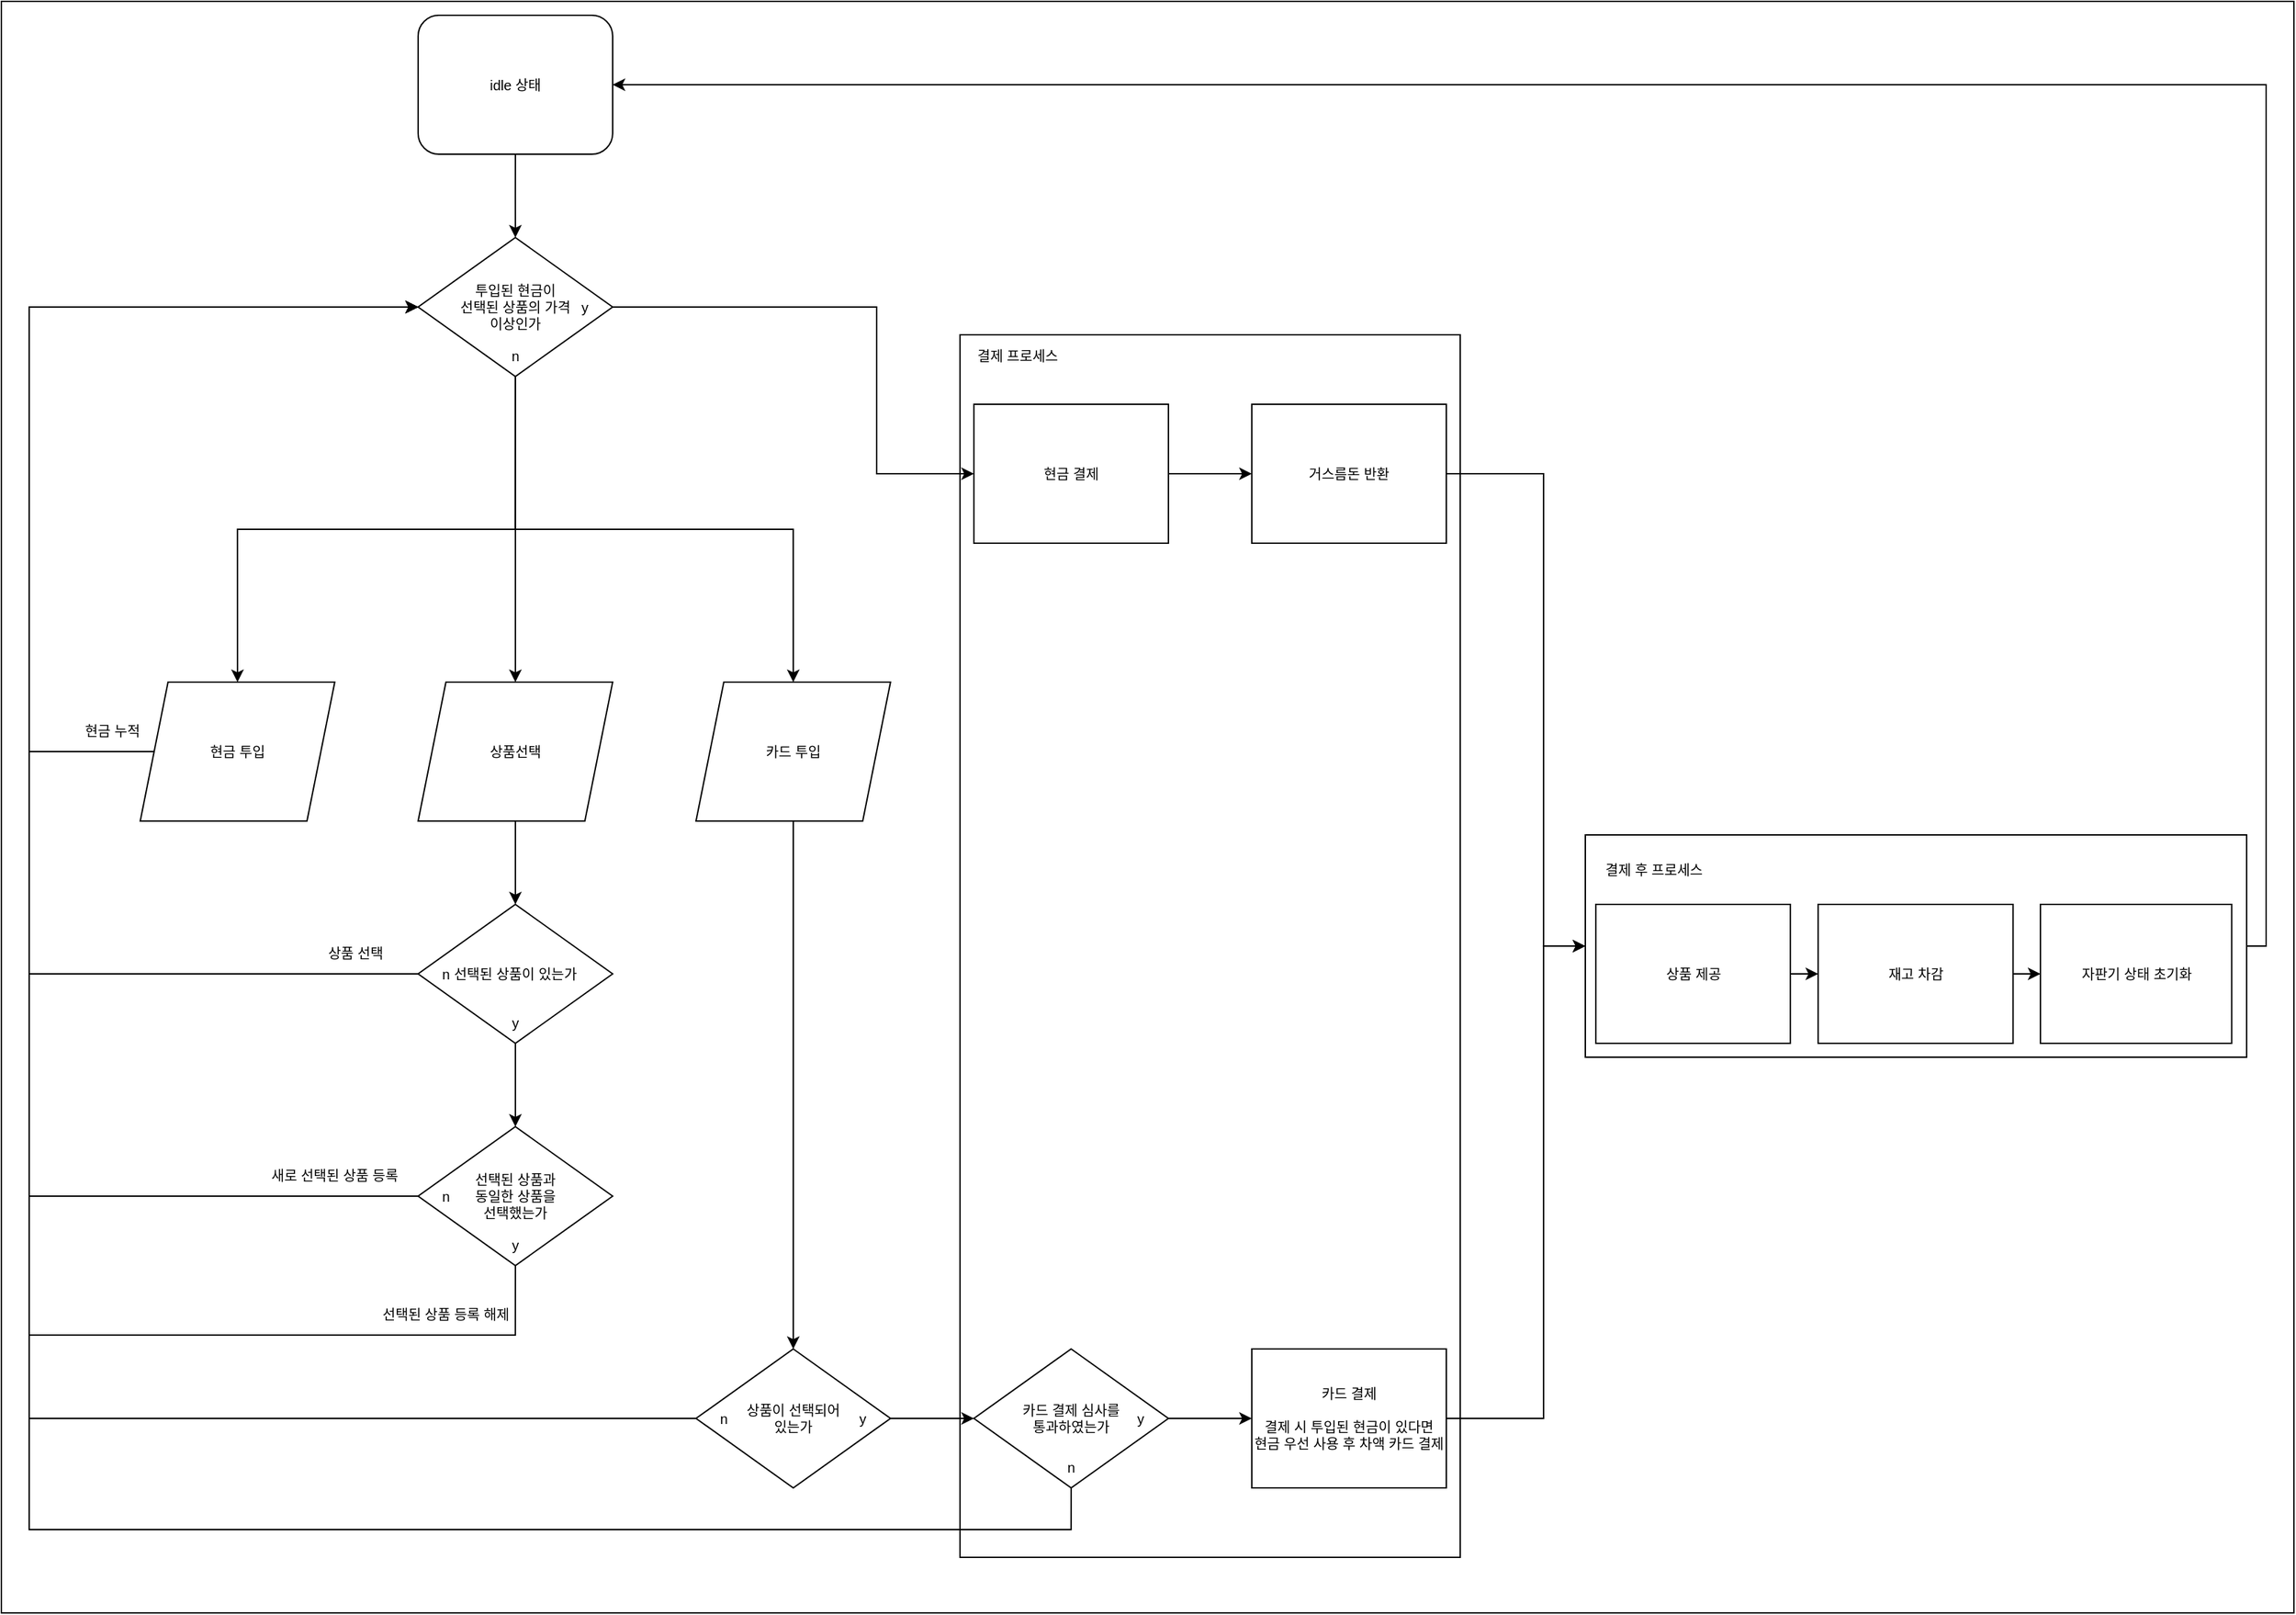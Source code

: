 <mxfile version="28.2.5" pages="2">
  <diagram name="페이지-1" id="Y1A4wENoPwbdT57zs1dV">
    <mxGraphModel dx="2583" dy="1379" grid="1" gridSize="10" guides="1" tooltips="1" connect="1" arrows="1" fold="1" page="1" pageScale="1" pageWidth="827" pageHeight="1169" math="0" shadow="0">
      <root>
        <mxCell id="0" />
        <mxCell id="1" parent="0" />
        <mxCell id="mSCQiHI60B4-agfhQRlm-86" value="" style="rounded=0;whiteSpace=wrap;html=1;" vertex="1" parent="1">
          <mxGeometry width="1650" height="1160" as="geometry" />
        </mxCell>
        <mxCell id="mSCQiHI60B4-agfhQRlm-80" value="" style="rounded=0;whiteSpace=wrap;html=1;" vertex="1" parent="1">
          <mxGeometry x="689.94" y="240" width="360" height="880" as="geometry" />
        </mxCell>
        <mxCell id="mSCQiHI60B4-agfhQRlm-38" style="edgeStyle=orthogonalEdgeStyle;rounded=0;orthogonalLoop=1;jettySize=auto;html=1;exitX=0;exitY=0.5;exitDx=0;exitDy=0;entryX=0;entryY=0.5;entryDx=0;entryDy=0;fontSize=10;" edge="1" parent="1" source="59hoK808-WDrLlqGe7Ve-2" target="mSCQiHI60B4-agfhQRlm-45">
          <mxGeometry relative="1" as="geometry">
            <mxPoint x="219.94" y="370" as="targetPoint" />
            <Array as="points">
              <mxPoint x="20" y="540" />
              <mxPoint x="20" y="220" />
            </Array>
          </mxGeometry>
        </mxCell>
        <mxCell id="59hoK808-WDrLlqGe7Ve-2" value="현금 투입" style="shape=parallelogram;perimeter=parallelogramPerimeter;whiteSpace=wrap;html=1;fixedSize=1;fontSize=10;" parent="1" vertex="1">
          <mxGeometry x="99.94" y="490" width="140" height="100" as="geometry" />
        </mxCell>
        <mxCell id="mSCQiHI60B4-agfhQRlm-19" style="edgeStyle=orthogonalEdgeStyle;rounded=0;orthogonalLoop=1;jettySize=auto;html=1;exitX=0.5;exitY=1;exitDx=0;exitDy=0;entryX=0.5;entryY=0;entryDx=0;entryDy=0;fontSize=10;" edge="1" parent="1" source="59hoK808-WDrLlqGe7Ve-3" target="mSCQiHI60B4-agfhQRlm-18">
          <mxGeometry relative="1" as="geometry" />
        </mxCell>
        <mxCell id="59hoK808-WDrLlqGe7Ve-3" value="상품선택" style="shape=parallelogram;perimeter=parallelogramPerimeter;whiteSpace=wrap;html=1;fixedSize=1;fontSize=10;" parent="1" vertex="1">
          <mxGeometry x="299.94" y="490" width="140" height="100" as="geometry" />
        </mxCell>
        <mxCell id="mSCQiHI60B4-agfhQRlm-39" style="edgeStyle=orthogonalEdgeStyle;rounded=0;orthogonalLoop=1;jettySize=auto;html=1;exitX=0.5;exitY=1;exitDx=0;exitDy=0;entryX=0.5;entryY=0;entryDx=0;entryDy=0;fontSize=10;" edge="1" parent="1" source="mSCQiHI60B4-agfhQRlm-1">
          <mxGeometry relative="1" as="geometry">
            <mxPoint x="369.94" y="170" as="targetPoint" />
          </mxGeometry>
        </mxCell>
        <mxCell id="mSCQiHI60B4-agfhQRlm-1" value="&lt;span&gt;idle 상태&lt;/span&gt;" style="rounded=1;whiteSpace=wrap;html=1;fontSize=10;" vertex="1" parent="1">
          <mxGeometry x="299.94" y="10" width="140" height="100" as="geometry" />
        </mxCell>
        <mxCell id="mSCQiHI60B4-agfhQRlm-10" style="edgeStyle=orthogonalEdgeStyle;rounded=0;orthogonalLoop=1;jettySize=auto;html=1;exitX=0.5;exitY=1;exitDx=0;exitDy=0;entryX=0.5;entryY=0;entryDx=0;entryDy=0;fontSize=10;" edge="1" parent="1" source="mSCQiHI60B4-agfhQRlm-2" target="mSCQiHI60B4-agfhQRlm-6">
          <mxGeometry relative="1" as="geometry" />
        </mxCell>
        <mxCell id="mSCQiHI60B4-agfhQRlm-2" value="카드 투입" style="shape=parallelogram;perimeter=parallelogramPerimeter;whiteSpace=wrap;html=1;fixedSize=1;fontSize=10;" vertex="1" parent="1">
          <mxGeometry x="499.94" y="490" width="140" height="100" as="geometry" />
        </mxCell>
        <mxCell id="mSCQiHI60B4-agfhQRlm-7" style="edgeStyle=orthogonalEdgeStyle;rounded=0;orthogonalLoop=1;jettySize=auto;html=1;exitX=0;exitY=0.5;exitDx=0;exitDy=0;fontSize=10;entryX=0;entryY=0.5;entryDx=0;entryDy=0;" edge="1" parent="1" source="mSCQiHI60B4-agfhQRlm-6" target="mSCQiHI60B4-agfhQRlm-45">
          <mxGeometry relative="1" as="geometry">
            <mxPoint x="279.94" y="340" as="targetPoint" />
            <Array as="points">
              <mxPoint x="20" y="1020" />
              <mxPoint x="20" y="220" />
            </Array>
          </mxGeometry>
        </mxCell>
        <mxCell id="mSCQiHI60B4-agfhQRlm-75" style="edgeStyle=orthogonalEdgeStyle;rounded=0;orthogonalLoop=1;jettySize=auto;html=1;exitX=1;exitY=0.5;exitDx=0;exitDy=0;entryX=0;entryY=0.5;entryDx=0;entryDy=0;fontSize=10;" edge="1" parent="1" source="mSCQiHI60B4-agfhQRlm-6" target="mSCQiHI60B4-agfhQRlm-73">
          <mxGeometry relative="1" as="geometry" />
        </mxCell>
        <mxCell id="mSCQiHI60B4-agfhQRlm-6" value="상품이 선택되어&lt;div&gt;있는가&lt;/div&gt;" style="rhombus;whiteSpace=wrap;html=1;fontSize=10;" vertex="1" parent="1">
          <mxGeometry x="499.94" y="970" width="140" height="100" as="geometry" />
        </mxCell>
        <mxCell id="mSCQiHI60B4-agfhQRlm-15" value="현금 누적" style="text;strokeColor=none;align=center;fillColor=none;html=1;verticalAlign=middle;whiteSpace=wrap;rounded=0;fontSize=10;" vertex="1" parent="1">
          <mxGeometry x="49.94" y="510" width="60" height="30" as="geometry" />
        </mxCell>
        <mxCell id="mSCQiHI60B4-agfhQRlm-27" style="edgeStyle=orthogonalEdgeStyle;rounded=0;orthogonalLoop=1;jettySize=auto;html=1;exitX=0.5;exitY=1;exitDx=0;exitDy=0;entryX=0.5;entryY=0;entryDx=0;entryDy=0;fontSize=10;" edge="1" parent="1" source="mSCQiHI60B4-agfhQRlm-18" target="mSCQiHI60B4-agfhQRlm-26">
          <mxGeometry relative="1" as="geometry" />
        </mxCell>
        <mxCell id="mSCQiHI60B4-agfhQRlm-49" style="edgeStyle=orthogonalEdgeStyle;rounded=0;orthogonalLoop=1;jettySize=auto;html=1;exitX=0;exitY=0.5;exitDx=0;exitDy=0;entryX=0;entryY=0.5;entryDx=0;entryDy=0;fontSize=10;" edge="1" parent="1" source="mSCQiHI60B4-agfhQRlm-18" target="mSCQiHI60B4-agfhQRlm-45">
          <mxGeometry relative="1" as="geometry">
            <Array as="points">
              <mxPoint x="20" y="700" />
              <mxPoint x="20" y="220" />
            </Array>
          </mxGeometry>
        </mxCell>
        <mxCell id="mSCQiHI60B4-agfhQRlm-18" value="선택된 상품이 있는가" style="rhombus;whiteSpace=wrap;html=1;fontSize=10;" vertex="1" parent="1">
          <mxGeometry x="299.94" y="650" width="140" height="100" as="geometry" />
        </mxCell>
        <mxCell id="mSCQiHI60B4-agfhQRlm-22" value="n" style="text;strokeColor=none;align=center;fillColor=none;html=1;verticalAlign=middle;whiteSpace=wrap;rounded=0;fontSize=10;" vertex="1" parent="1">
          <mxGeometry x="289.94" y="685" width="60" height="30" as="geometry" />
        </mxCell>
        <mxCell id="mSCQiHI60B4-agfhQRlm-24" value="상품 선택" style="text;strokeColor=none;align=center;fillColor=none;html=1;verticalAlign=middle;whiteSpace=wrap;rounded=0;fontSize=10;" vertex="1" parent="1">
          <mxGeometry x="219.94" y="670" width="70" height="30" as="geometry" />
        </mxCell>
        <mxCell id="mSCQiHI60B4-agfhQRlm-28" style="edgeStyle=orthogonalEdgeStyle;rounded=0;orthogonalLoop=1;jettySize=auto;html=1;exitX=0;exitY=0.5;exitDx=0;exitDy=0;fontSize=10;entryX=0;entryY=0.5;entryDx=0;entryDy=0;" edge="1" parent="1" source="mSCQiHI60B4-agfhQRlm-26" target="mSCQiHI60B4-agfhQRlm-45">
          <mxGeometry relative="1" as="geometry">
            <mxPoint x="239.94" y="310" as="targetPoint" />
            <Array as="points">
              <mxPoint x="20" y="860" />
              <mxPoint x="20" y="220" />
            </Array>
          </mxGeometry>
        </mxCell>
        <mxCell id="mSCQiHI60B4-agfhQRlm-29" style="edgeStyle=orthogonalEdgeStyle;rounded=0;orthogonalLoop=1;jettySize=auto;html=1;exitX=0.5;exitY=1;exitDx=0;exitDy=0;fontSize=10;entryX=0;entryY=0.5;entryDx=0;entryDy=0;" edge="1" parent="1" source="mSCQiHI60B4-agfhQRlm-26" target="mSCQiHI60B4-agfhQRlm-45">
          <mxGeometry relative="1" as="geometry">
            <mxPoint x="249.94" y="370" as="targetPoint" />
            <Array as="points">
              <mxPoint x="370" y="960" />
              <mxPoint x="20" y="960" />
              <mxPoint x="20" y="220" />
            </Array>
          </mxGeometry>
        </mxCell>
        <mxCell id="mSCQiHI60B4-agfhQRlm-26" value="선택된 상품과&lt;div&gt;동일한 상품을&lt;br&gt;선택했는가&lt;/div&gt;" style="rhombus;whiteSpace=wrap;html=1;fontSize=10;" vertex="1" parent="1">
          <mxGeometry x="299.94" y="810" width="140" height="100" as="geometry" />
        </mxCell>
        <mxCell id="mSCQiHI60B4-agfhQRlm-30" value="y" style="text;strokeColor=none;align=center;fillColor=none;html=1;verticalAlign=middle;whiteSpace=wrap;rounded=0;fontSize=10;" vertex="1" parent="1">
          <mxGeometry x="339.94" y="720" width="60" height="30" as="geometry" />
        </mxCell>
        <mxCell id="mSCQiHI60B4-agfhQRlm-34" value="n" style="text;strokeColor=none;align=center;fillColor=none;html=1;verticalAlign=middle;whiteSpace=wrap;rounded=0;fontSize=10;" vertex="1" parent="1">
          <mxGeometry x="289.94" y="845" width="60" height="30" as="geometry" />
        </mxCell>
        <mxCell id="mSCQiHI60B4-agfhQRlm-35" value="y" style="text;strokeColor=none;align=center;fillColor=none;html=1;verticalAlign=middle;whiteSpace=wrap;rounded=0;fontSize=10;" vertex="1" parent="1">
          <mxGeometry x="339.94" y="880" width="60" height="30" as="geometry" />
        </mxCell>
        <mxCell id="mSCQiHI60B4-agfhQRlm-36" value="새로 선택된 상품 등록" style="text;strokeColor=none;align=center;fillColor=none;html=1;verticalAlign=middle;whiteSpace=wrap;rounded=0;fontSize=10;" vertex="1" parent="1">
          <mxGeometry x="189.94" y="830" width="100" height="30" as="geometry" />
        </mxCell>
        <mxCell id="mSCQiHI60B4-agfhQRlm-37" value="선택된 상품 등록 해제" style="text;strokeColor=none;align=center;fillColor=none;html=1;verticalAlign=middle;whiteSpace=wrap;rounded=0;fontSize=10;" vertex="1" parent="1">
          <mxGeometry x="269.94" y="930" width="100" height="30" as="geometry" />
        </mxCell>
        <mxCell id="mSCQiHI60B4-agfhQRlm-41" style="edgeStyle=orthogonalEdgeStyle;rounded=0;orthogonalLoop=1;jettySize=auto;html=1;exitX=0.5;exitY=1;exitDx=0;exitDy=0;entryX=0.5;entryY=0;entryDx=0;entryDy=0;fontSize=10;" edge="1" parent="1" source="mSCQiHI60B4-agfhQRlm-45" target="59hoK808-WDrLlqGe7Ve-3">
          <mxGeometry relative="1" as="geometry">
            <mxPoint x="369.94" y="390" as="sourcePoint" />
          </mxGeometry>
        </mxCell>
        <mxCell id="mSCQiHI60B4-agfhQRlm-42" style="edgeStyle=orthogonalEdgeStyle;rounded=0;orthogonalLoop=1;jettySize=auto;html=1;exitX=0.5;exitY=1;exitDx=0;exitDy=0;entryX=0.5;entryY=0;entryDx=0;entryDy=0;fontSize=10;" edge="1" parent="1" source="mSCQiHI60B4-agfhQRlm-45" target="59hoK808-WDrLlqGe7Ve-2">
          <mxGeometry relative="1" as="geometry">
            <mxPoint x="369.94" y="390" as="sourcePoint" />
          </mxGeometry>
        </mxCell>
        <mxCell id="mSCQiHI60B4-agfhQRlm-43" style="edgeStyle=orthogonalEdgeStyle;rounded=0;orthogonalLoop=1;jettySize=auto;html=1;exitX=0.5;exitY=1;exitDx=0;exitDy=0;entryX=0.5;entryY=0;entryDx=0;entryDy=0;fontSize=10;" edge="1" parent="1" source="mSCQiHI60B4-agfhQRlm-45" target="mSCQiHI60B4-agfhQRlm-2">
          <mxGeometry relative="1" as="geometry">
            <mxPoint x="369.94" y="390" as="sourcePoint" />
          </mxGeometry>
        </mxCell>
        <mxCell id="mSCQiHI60B4-agfhQRlm-60" style="edgeStyle=orthogonalEdgeStyle;rounded=0;orthogonalLoop=1;jettySize=auto;html=1;exitX=1;exitY=0.5;exitDx=0;exitDy=0;entryX=0;entryY=0.5;entryDx=0;entryDy=0;fontSize=10;" edge="1" parent="1" source="mSCQiHI60B4-agfhQRlm-45" target="mSCQiHI60B4-agfhQRlm-59">
          <mxGeometry relative="1" as="geometry">
            <Array as="points">
              <mxPoint x="629.94" y="220" />
              <mxPoint x="629.94" y="340" />
            </Array>
          </mxGeometry>
        </mxCell>
        <mxCell id="mSCQiHI60B4-agfhQRlm-45" value="투입된 현금이&lt;div&gt;선택된 상품의 가격&lt;/div&gt;&lt;div&gt;이상인가&lt;/div&gt;" style="rhombus;whiteSpace=wrap;html=1;fontSize=10;" vertex="1" parent="1">
          <mxGeometry x="299.94" y="170" width="140" height="100" as="geometry" />
        </mxCell>
        <mxCell id="mSCQiHI60B4-agfhQRlm-47" value="n" style="text;strokeColor=none;align=center;fillColor=none;html=1;verticalAlign=middle;whiteSpace=wrap;rounded=0;fontSize=10;" vertex="1" parent="1">
          <mxGeometry x="339.94" y="240" width="60" height="30" as="geometry" />
        </mxCell>
        <mxCell id="mSCQiHI60B4-agfhQRlm-48" value="y" style="text;strokeColor=none;align=center;fillColor=none;html=1;verticalAlign=middle;whiteSpace=wrap;rounded=0;fontSize=10;" vertex="1" parent="1">
          <mxGeometry x="389.94" y="205" width="60" height="30" as="geometry" />
        </mxCell>
        <mxCell id="mSCQiHI60B4-agfhQRlm-50" value="n" style="text;strokeColor=none;align=center;fillColor=none;html=1;verticalAlign=middle;whiteSpace=wrap;rounded=0;fontSize=10;" vertex="1" parent="1">
          <mxGeometry x="489.94" y="1005" width="60" height="30" as="geometry" />
        </mxCell>
        <mxCell id="mSCQiHI60B4-agfhQRlm-51" value="y" style="text;strokeColor=none;align=center;fillColor=none;html=1;verticalAlign=middle;whiteSpace=wrap;rounded=0;fontSize=10;" vertex="1" parent="1">
          <mxGeometry x="589.94" y="1005" width="60" height="30" as="geometry" />
        </mxCell>
        <mxCell id="mSCQiHI60B4-agfhQRlm-70" style="edgeStyle=orthogonalEdgeStyle;rounded=0;orthogonalLoop=1;jettySize=auto;html=1;entryX=0;entryY=0.5;entryDx=0;entryDy=0;fontSize=10;" edge="1" parent="1" source="mSCQiHI60B4-agfhQRlm-59" target="mSCQiHI60B4-agfhQRlm-52">
          <mxGeometry relative="1" as="geometry" />
        </mxCell>
        <mxCell id="mSCQiHI60B4-agfhQRlm-59" value="현금 결제" style="rounded=0;whiteSpace=wrap;html=1;fontSize=10;" vertex="1" parent="1">
          <mxGeometry x="699.94" y="290" width="140" height="100" as="geometry" />
        </mxCell>
        <mxCell id="mSCQiHI60B4-agfhQRlm-76" style="edgeStyle=orthogonalEdgeStyle;rounded=0;orthogonalLoop=1;jettySize=auto;html=1;exitX=1;exitY=0.5;exitDx=0;exitDy=0;entryX=0;entryY=0.5;entryDx=0;entryDy=0;" edge="1" parent="1" source="mSCQiHI60B4-agfhQRlm-62" target="mSCQiHI60B4-agfhQRlm-56">
          <mxGeometry relative="1" as="geometry">
            <Array as="points">
              <mxPoint x="1109.94" y="1020" />
              <mxPoint x="1109.94" y="680" />
            </Array>
          </mxGeometry>
        </mxCell>
        <mxCell id="mSCQiHI60B4-agfhQRlm-62" value="카드 결제&lt;div&gt;&lt;br&gt;&lt;/div&gt;&lt;div&gt;결제 시 투입된 현금이 있다면&lt;/div&gt;&lt;div&gt;현금 우선 사용 후 차액 카드 결제&lt;/div&gt;" style="rounded=0;whiteSpace=wrap;html=1;fontSize=10;" vertex="1" parent="1">
          <mxGeometry x="899.94" y="970" width="140" height="100" as="geometry" />
        </mxCell>
        <mxCell id="mSCQiHI60B4-agfhQRlm-71" style="edgeStyle=orthogonalEdgeStyle;rounded=0;orthogonalLoop=1;jettySize=auto;html=1;exitX=1;exitY=0.5;exitDx=0;exitDy=0;entryX=0;entryY=0.5;entryDx=0;entryDy=0;fontSize=10;" edge="1" parent="1" source="mSCQiHI60B4-agfhQRlm-52" target="mSCQiHI60B4-agfhQRlm-56">
          <mxGeometry relative="1" as="geometry">
            <Array as="points">
              <mxPoint x="1109.94" y="340" />
              <mxPoint x="1109.94" y="680" />
            </Array>
          </mxGeometry>
        </mxCell>
        <mxCell id="mSCQiHI60B4-agfhQRlm-52" value="거스름돈 반환" style="rounded=0;whiteSpace=wrap;html=1;fontSize=10;" vertex="1" parent="1">
          <mxGeometry x="899.94" y="290" width="140" height="100" as="geometry" />
        </mxCell>
        <mxCell id="mSCQiHI60B4-agfhQRlm-74" style="edgeStyle=orthogonalEdgeStyle;rounded=0;orthogonalLoop=1;jettySize=auto;html=1;exitX=1;exitY=0.5;exitDx=0;exitDy=0;entryX=0;entryY=0.5;entryDx=0;entryDy=0;fontSize=10;" edge="1" parent="1" source="mSCQiHI60B4-agfhQRlm-73" target="mSCQiHI60B4-agfhQRlm-62">
          <mxGeometry relative="1" as="geometry" />
        </mxCell>
        <mxCell id="mSCQiHI60B4-agfhQRlm-73" value="카드 결제 심사를&lt;div&gt;통과하였는가&lt;/div&gt;" style="rhombus;whiteSpace=wrap;html=1;fontSize=10;" vertex="1" parent="1">
          <mxGeometry x="699.94" y="970" width="140" height="100" as="geometry" />
        </mxCell>
        <mxCell id="mSCQiHI60B4-agfhQRlm-77" value="y" style="text;strokeColor=none;align=center;fillColor=none;html=1;verticalAlign=middle;whiteSpace=wrap;rounded=0;fontSize=10;" vertex="1" parent="1">
          <mxGeometry x="789.94" y="1005" width="60" height="30" as="geometry" />
        </mxCell>
        <mxCell id="mSCQiHI60B4-agfhQRlm-79" style="edgeStyle=orthogonalEdgeStyle;rounded=0;orthogonalLoop=1;jettySize=auto;html=1;exitX=0.5;exitY=1;exitDx=0;exitDy=0;entryX=0;entryY=0.5;entryDx=0;entryDy=0;" edge="1" parent="1" source="mSCQiHI60B4-agfhQRlm-78" target="mSCQiHI60B4-agfhQRlm-45">
          <mxGeometry relative="1" as="geometry">
            <Array as="points">
              <mxPoint x="770" y="1100" />
              <mxPoint x="20" y="1100" />
              <mxPoint x="20" y="220" />
            </Array>
          </mxGeometry>
        </mxCell>
        <mxCell id="mSCQiHI60B4-agfhQRlm-78" value="n" style="text;strokeColor=none;align=center;fillColor=none;html=1;verticalAlign=middle;whiteSpace=wrap;rounded=0;fontSize=10;" vertex="1" parent="1">
          <mxGeometry x="739.94" y="1040" width="60" height="30" as="geometry" />
        </mxCell>
        <mxCell id="mSCQiHI60B4-agfhQRlm-81" value="결제 프로세스" style="text;strokeColor=none;align=center;fillColor=none;html=1;verticalAlign=middle;whiteSpace=wrap;rounded=0;fontSize=10;" vertex="1" parent="1">
          <mxGeometry x="689.94" y="240" width="83.387" height="30" as="geometry" />
        </mxCell>
        <mxCell id="mSCQiHI60B4-agfhQRlm-84" value="" style="group" vertex="1" connectable="0" parent="1">
          <mxGeometry x="1140.0" y="600" width="475.97" height="160" as="geometry" />
        </mxCell>
        <mxCell id="mSCQiHI60B4-agfhQRlm-56" value="&lt;div&gt;&lt;br&gt;&lt;/div&gt;" style="rounded=0;whiteSpace=wrap;html=1;align=left;fontSize=10;container=0;" vertex="1" parent="mSCQiHI60B4-agfhQRlm-84">
          <mxGeometry width="475.97" height="160" as="geometry" />
        </mxCell>
        <mxCell id="mSCQiHI60B4-agfhQRlm-68" style="edgeStyle=orthogonalEdgeStyle;rounded=0;orthogonalLoop=1;jettySize=auto;html=1;exitX=1;exitY=0.5;exitDx=0;exitDy=0;entryX=0;entryY=0.5;entryDx=0;entryDy=0;fontSize=10;" edge="1" parent="mSCQiHI60B4-agfhQRlm-84" source="mSCQiHI60B4-agfhQRlm-53" target="mSCQiHI60B4-agfhQRlm-65">
          <mxGeometry relative="1" as="geometry" />
        </mxCell>
        <mxCell id="mSCQiHI60B4-agfhQRlm-53" value="상품 제공" style="rounded=0;whiteSpace=wrap;html=1;fontSize=10;container=0;" vertex="1" parent="mSCQiHI60B4-agfhQRlm-84">
          <mxGeometry x="7.58" y="50" width="140" height="100" as="geometry" />
        </mxCell>
        <mxCell id="mSCQiHI60B4-agfhQRlm-54" value="자판기 상태 초기화" style="rounded=0;whiteSpace=wrap;html=1;fontSize=10;container=0;" vertex="1" parent="mSCQiHI60B4-agfhQRlm-84">
          <mxGeometry x="327.58" y="50" width="137.64" height="100" as="geometry" />
        </mxCell>
        <mxCell id="mSCQiHI60B4-agfhQRlm-57" value="결제 후 프로세스" style="text;strokeColor=none;align=center;fillColor=none;html=1;verticalAlign=middle;whiteSpace=wrap;rounded=0;fontSize=10;container=0;" vertex="1" parent="mSCQiHI60B4-agfhQRlm-84">
          <mxGeometry x="7.58" y="10" width="83.387" height="30" as="geometry" />
        </mxCell>
        <mxCell id="mSCQiHI60B4-agfhQRlm-69" style="edgeStyle=orthogonalEdgeStyle;rounded=0;orthogonalLoop=1;jettySize=auto;html=1;exitX=1;exitY=0.5;exitDx=0;exitDy=0;entryX=0;entryY=0.5;entryDx=0;entryDy=0;fontSize=10;" edge="1" parent="mSCQiHI60B4-agfhQRlm-84" source="mSCQiHI60B4-agfhQRlm-65" target="mSCQiHI60B4-agfhQRlm-54">
          <mxGeometry relative="1" as="geometry" />
        </mxCell>
        <mxCell id="mSCQiHI60B4-agfhQRlm-65" value="재고 차감" style="rounded=0;whiteSpace=wrap;html=1;fontSize=10;container=0;" vertex="1" parent="mSCQiHI60B4-agfhQRlm-84">
          <mxGeometry x="167.58" y="50" width="140.26" height="100" as="geometry" />
        </mxCell>
        <mxCell id="mSCQiHI60B4-agfhQRlm-85" style="edgeStyle=orthogonalEdgeStyle;rounded=0;orthogonalLoop=1;jettySize=auto;html=1;entryX=1;entryY=0.5;entryDx=0;entryDy=0;" edge="1" parent="1" source="mSCQiHI60B4-agfhQRlm-56" target="mSCQiHI60B4-agfhQRlm-1">
          <mxGeometry relative="1" as="geometry">
            <Array as="points">
              <mxPoint x="1630" y="680" />
              <mxPoint x="1630" y="60" />
            </Array>
          </mxGeometry>
        </mxCell>
      </root>
    </mxGraphModel>
  </diagram>
  <diagram id="u40QwcuwI3H2tHoUODFF" name="페이지-2">
    <mxGraphModel dx="3720" dy="1103" grid="1" gridSize="10" guides="1" tooltips="1" connect="1" arrows="1" fold="1" page="1" pageScale="1" pageWidth="827" pageHeight="1169" math="0" shadow="0">
      <root>
        <mxCell id="0" />
        <mxCell id="1" parent="0" />
        <mxCell id="Rx7HNWZEMdfriR3DznK4-2" value="flowchart TD" style="swimlane;fontStyle=1;childLayout=stackLayout;horizontal=1;startSize=26;horizontalStack=0;resizeParent=1;resizeParentMax=0;resizeLast=0;collapsible=1;marginBottom=0;" vertex="1" parent="1">
          <mxGeometry x="-1040" y="500" width="160" height="78" as="geometry" />
        </mxCell>
        <mxCell id="Rx7HNWZEMdfriR3DznK4-3" value="    %% 시작" style="text;strokeColor=none;fillColor=none;align=left;verticalAlign=top;spacingLeft=4;spacingRight=4;overflow=hidden;rotatable=0;points=[[0,0.5],[1,0.5]];portConstraint=eastwest;" vertex="1" parent="Rx7HNWZEMdfriR3DznK4-2">
          <mxGeometry y="26" width="160" height="26" as="geometry" />
        </mxCell>
        <mxCell id="Rx7HNWZEMdfriR3DznK4-4" value="    A([Start]) --&gt; B[Idle 상태]" style="text;strokeColor=none;fillColor=none;align=left;verticalAlign=top;spacingLeft=4;spacingRight=4;overflow=hidden;rotatable=0;points=[[0,0.5],[1,0.5]];portConstraint=eastwest;" vertex="1" parent="Rx7HNWZEMdfriR3DznK4-2">
          <mxGeometry y="52" width="160" height="26" as="geometry" />
        </mxCell>
        <mxCell id="Rx7HNWZEMdfriR3DznK4-5" value="    %% Idle에서 가능한 입력" style="swimlane;fontStyle=1;childLayout=stackLayout;horizontal=1;startSize=26;horizontalStack=0;resizeParent=1;resizeParentMax=0;resizeLast=0;collapsible=1;marginBottom=0;" vertex="1" parent="1">
          <mxGeometry x="-840" y="500" width="180" height="104" as="geometry" />
        </mxCell>
        <mxCell id="Rx7HNWZEMdfriR3DznK4-6" value="    B --&gt; C{현금 투입?}" style="text;strokeColor=none;fillColor=none;align=left;verticalAlign=top;spacingLeft=4;spacingRight=4;overflow=hidden;rotatable=0;points=[[0,0.5],[1,0.5]];portConstraint=eastwest;" vertex="1" parent="Rx7HNWZEMdfriR3DznK4-5">
          <mxGeometry y="26" width="180" height="26" as="geometry" />
        </mxCell>
        <mxCell id="Rx7HNWZEMdfriR3DznK4-7" value="    C -- 예 --&gt; D[투입금 누적]" style="text;strokeColor=none;fillColor=none;align=left;verticalAlign=top;spacingLeft=4;spacingRight=4;overflow=hidden;rotatable=0;points=[[0,0.5],[1,0.5]];portConstraint=eastwest;" vertex="1" parent="Rx7HNWZEMdfriR3DznK4-5">
          <mxGeometry y="52" width="180" height="26" as="geometry" />
        </mxCell>
        <mxCell id="Rx7HNWZEMdfriR3DznK4-8" value="    C -- 아니오 --&gt; E{상품 선택?}" style="text;strokeColor=none;fillColor=none;align=left;verticalAlign=top;spacingLeft=4;spacingRight=4;overflow=hidden;rotatable=0;points=[[0,0.5],[1,0.5]];portConstraint=eastwest;" vertex="1" parent="Rx7HNWZEMdfriR3DznK4-5">
          <mxGeometry y="78" width="180" height="26" as="geometry" />
        </mxCell>
        <mxCell id="Rx7HNWZEMdfriR3DznK4-9" value="    D --&gt; E" style="swimlane;fontStyle=1;childLayout=stackLayout;horizontal=1;startSize=26;horizontalStack=0;resizeParent=1;resizeParentMax=0;resizeLast=0;collapsible=1;marginBottom=0;" vertex="1" parent="1">
          <mxGeometry x="-620" y="500" width="160" height="30" as="geometry" />
        </mxCell>
        <mxCell id="Rx7HNWZEMdfriR3DznK4-10" value="    E -- 예 --&gt; F[상품 선택됨]" style="swimlane;fontStyle=1;childLayout=stackLayout;horizontal=1;startSize=26;horizontalStack=0;resizeParent=1;resizeParentMax=0;resizeLast=0;collapsible=1;marginBottom=0;" vertex="1" parent="1">
          <mxGeometry x="-420" y="500" width="180" height="52" as="geometry" />
        </mxCell>
        <mxCell id="Rx7HNWZEMdfriR3DznK4-11" value="    E -- 아니오 --&gt; G{카드 삽입?}" style="text;strokeColor=none;fillColor=none;align=left;verticalAlign=top;spacingLeft=4;spacingRight=4;overflow=hidden;rotatable=0;points=[[0,0.5],[1,0.5]];portConstraint=eastwest;" vertex="1" parent="Rx7HNWZEMdfriR3DznK4-10">
          <mxGeometry y="26" width="180" height="26" as="geometry" />
        </mxCell>
        <mxCell id="Rx7HNWZEMdfriR3DznK4-12" value="    F --&gt; H{투입금액 &gt;= 상품가격?}" style="swimlane;fontStyle=1;childLayout=stackLayout;horizontal=1;startSize=26;horizontalStack=0;resizeParent=1;resizeParentMax=0;resizeLast=0;collapsible=1;marginBottom=0;" vertex="1" parent="1">
          <mxGeometry x="-200" y="500" width="210" height="78" as="geometry" />
        </mxCell>
        <mxCell id="Rx7HNWZEMdfriR3DznK4-13" value="    H -- 예 --&gt; I[상품 구매 단계]" style="text;strokeColor=none;fillColor=none;align=left;verticalAlign=top;spacingLeft=4;spacingRight=4;overflow=hidden;rotatable=0;points=[[0,0.5],[1,0.5]];portConstraint=eastwest;" vertex="1" parent="Rx7HNWZEMdfriR3DznK4-12">
          <mxGeometry y="26" width="210" height="26" as="geometry" />
        </mxCell>
        <mxCell id="Rx7HNWZEMdfriR3DznK4-14" value="    H -- 아니오 --&gt; B" style="text;strokeColor=none;fillColor=none;align=left;verticalAlign=top;spacingLeft=4;spacingRight=4;overflow=hidden;rotatable=0;points=[[0,0.5],[1,0.5]];portConstraint=eastwest;" vertex="1" parent="Rx7HNWZEMdfriR3DznK4-12">
          <mxGeometry y="52" width="210" height="26" as="geometry" />
        </mxCell>
        <mxCell id="Rx7HNWZEMdfriR3DznK4-15" value="    G -- 예 --&gt; J{상품 선택됨?}" style="swimlane;fontStyle=1;childLayout=stackLayout;horizontal=1;startSize=26;horizontalStack=0;resizeParent=1;resizeParentMax=0;resizeLast=0;collapsible=1;marginBottom=0;" vertex="1" parent="1">
          <mxGeometry x="50" y="500" width="190" height="52" as="geometry" />
        </mxCell>
        <mxCell id="Rx7HNWZEMdfriR3DznK4-16" value="    G -- 아니오 --&gt; B" style="text;strokeColor=none;fillColor=none;align=left;verticalAlign=top;spacingLeft=4;spacingRight=4;overflow=hidden;rotatable=0;points=[[0,0.5],[1,0.5]];portConstraint=eastwest;" vertex="1" parent="Rx7HNWZEMdfriR3DznK4-15">
          <mxGeometry y="26" width="190" height="26" as="geometry" />
        </mxCell>
        <mxCell id="Rx7HNWZEMdfriR3DznK4-17" value="    J -- 예 --&gt; I[상품 구매 단계]" style="swimlane;fontStyle=1;childLayout=stackLayout;horizontal=1;startSize=26;horizontalStack=0;resizeParent=1;resizeParentMax=0;resizeLast=0;collapsible=1;marginBottom=0;" vertex="1" parent="1">
          <mxGeometry x="280" y="500" width="190" height="52" as="geometry" />
        </mxCell>
        <mxCell id="Rx7HNWZEMdfriR3DznK4-18" value="    J -- 아니오 --&gt; B" style="text;strokeColor=none;fillColor=none;align=left;verticalAlign=top;spacingLeft=4;spacingRight=4;overflow=hidden;rotatable=0;points=[[0,0.5],[1,0.5]];portConstraint=eastwest;" vertex="1" parent="Rx7HNWZEMdfriR3DznK4-17">
          <mxGeometry y="26" width="190" height="26" as="geometry" />
        </mxCell>
        <mxCell id="Rx7HNWZEMdfriR3DznK4-19" value="    %% 상품 구매 단계" style="swimlane;fontStyle=1;childLayout=stackLayout;horizontal=1;startSize=26;horizontalStack=0;resizeParent=1;resizeParentMax=0;resizeLast=0;collapsible=1;marginBottom=0;" vertex="1" parent="1">
          <mxGeometry x="510" y="500" width="160" height="52" as="geometry" />
        </mxCell>
        <mxCell id="Rx7HNWZEMdfriR3DznK4-20" value="    I --&gt; K{결제 수단?}" style="text;strokeColor=none;fillColor=none;align=left;verticalAlign=top;spacingLeft=4;spacingRight=4;overflow=hidden;rotatable=0;points=[[0,0.5],[1,0.5]];portConstraint=eastwest;" vertex="1" parent="Rx7HNWZEMdfriR3DznK4-19">
          <mxGeometry y="26" width="160" height="26" as="geometry" />
        </mxCell>
        <mxCell id="Rx7HNWZEMdfriR3DznK4-21" value="    %% 현금 결제 흐름" style="swimlane;fontStyle=1;childLayout=stackLayout;horizontal=1;startSize=26;horizontalStack=0;resizeParent=1;resizeParentMax=0;resizeLast=0;collapsible=1;marginBottom=0;" vertex="1" parent="1">
          <mxGeometry x="710" y="500" width="260" height="130" as="geometry" />
        </mxCell>
        <mxCell id="Rx7HNWZEMdfriR3DznK4-22" value="    K -- 현금 --&gt; L[거스름돈 = 투입금액 - 상품가격]" style="text;strokeColor=none;fillColor=none;align=left;verticalAlign=top;spacingLeft=4;spacingRight=4;overflow=hidden;rotatable=0;points=[[0,0.5],[1,0.5]];portConstraint=eastwest;" vertex="1" parent="Rx7HNWZEMdfriR3DznK4-21">
          <mxGeometry y="26" width="260" height="26" as="geometry" />
        </mxCell>
        <mxCell id="Rx7HNWZEMdfriR3DznK4-23" value="    L --&gt; M[거스름돈 반환]" style="text;strokeColor=none;fillColor=none;align=left;verticalAlign=top;spacingLeft=4;spacingRight=4;overflow=hidden;rotatable=0;points=[[0,0.5],[1,0.5]];portConstraint=eastwest;" vertex="1" parent="Rx7HNWZEMdfriR3DznK4-21">
          <mxGeometry y="52" width="260" height="26" as="geometry" />
        </mxCell>
        <mxCell id="Rx7HNWZEMdfriR3DznK4-24" value="    M --&gt; N[상품 제공]" style="text;strokeColor=none;fillColor=none;align=left;verticalAlign=top;spacingLeft=4;spacingRight=4;overflow=hidden;rotatable=0;points=[[0,0.5],[1,0.5]];portConstraint=eastwest;" vertex="1" parent="Rx7HNWZEMdfriR3DznK4-21">
          <mxGeometry y="78" width="260" height="26" as="geometry" />
        </mxCell>
        <mxCell id="Rx7HNWZEMdfriR3DznK4-25" value="    N --&gt; B[Idle 복귀]" style="text;strokeColor=none;fillColor=none;align=left;verticalAlign=top;spacingLeft=4;spacingRight=4;overflow=hidden;rotatable=0;points=[[0,0.5],[1,0.5]];portConstraint=eastwest;" vertex="1" parent="Rx7HNWZEMdfriR3DznK4-21">
          <mxGeometry y="104" width="260" height="26" as="geometry" />
        </mxCell>
        <mxCell id="Rx7HNWZEMdfriR3DznK4-26" value="    %% 카드 결제 흐름" style="swimlane;fontStyle=1;childLayout=stackLayout;horizontal=1;startSize=26;horizontalStack=0;resizeParent=1;resizeParentMax=0;resizeLast=0;collapsible=1;marginBottom=0;" vertex="1" parent="1">
          <mxGeometry x="910" y="500" width="330" height="78" as="geometry" />
        </mxCell>
        <mxCell id="Rx7HNWZEMdfriR3DznK4-27" value="    K -- 카드 --&gt; O[카드 결제금 = max(상품가격 - 투입금액, 0)]" style="text;strokeColor=none;fillColor=none;align=left;verticalAlign=top;spacingLeft=4;spacingRight=4;overflow=hidden;rotatable=0;points=[[0,0.5],[1,0.5]];portConstraint=eastwest;" vertex="1" parent="Rx7HNWZEMdfriR3DznK4-26">
          <mxGeometry y="26" width="330" height="26" as="geometry" />
        </mxCell>
        <mxCell id="Rx7HNWZEMdfriR3DznK4-28" value="    O --&gt; P{카드 승인 성공?}" style="text;strokeColor=none;fillColor=none;align=left;verticalAlign=top;spacingLeft=4;spacingRight=4;overflow=hidden;rotatable=0;points=[[0,0.5],[1,0.5]];portConstraint=eastwest;" vertex="1" parent="Rx7HNWZEMdfriR3DznK4-26">
          <mxGeometry y="52" width="330" height="26" as="geometry" />
        </mxCell>
        <mxCell id="Rx7HNWZEMdfriR3DznK4-29" value="    P -- 아니오 --&gt; Q[결제 실패 안내 + 투입금 반환]" style="swimlane;fontStyle=1;childLayout=stackLayout;horizontal=1;startSize=26;horizontalStack=0;resizeParent=1;resizeParentMax=0;resizeLast=0;collapsible=1;marginBottom=0;" vertex="1" parent="1">
          <mxGeometry x="1110" y="500" width="290" height="52" as="geometry" />
        </mxCell>
        <mxCell id="Rx7HNWZEMdfriR3DznK4-30" value="    Q --&gt; B" style="text;strokeColor=none;fillColor=none;align=left;verticalAlign=top;spacingLeft=4;spacingRight=4;overflow=hidden;rotatable=0;points=[[0,0.5],[1,0.5]];portConstraint=eastwest;" vertex="1" parent="Rx7HNWZEMdfriR3DznK4-29">
          <mxGeometry y="26" width="290" height="26" as="geometry" />
        </mxCell>
        <mxCell id="Rx7HNWZEMdfriR3DznK4-31" value="    P -- 예 --&gt; R{투입금액 &gt; 상품가격?}" style="swimlane;fontStyle=1;childLayout=stackLayout;horizontal=1;startSize=26;horizontalStack=0;resizeParent=1;resizeParentMax=0;resizeLast=0;collapsible=1;marginBottom=0;" vertex="1" parent="1">
          <mxGeometry x="1440" y="500" width="230" height="130" as="geometry" />
        </mxCell>
        <mxCell id="Rx7HNWZEMdfriR3DznK4-32" value="    R -- 예 --&gt; S[거스름돈 반환]" style="text;strokeColor=none;fillColor=none;align=left;verticalAlign=top;spacingLeft=4;spacingRight=4;overflow=hidden;rotatable=0;points=[[0,0.5],[1,0.5]];portConstraint=eastwest;" vertex="1" parent="Rx7HNWZEMdfriR3DznK4-31">
          <mxGeometry y="26" width="230" height="26" as="geometry" />
        </mxCell>
        <mxCell id="Rx7HNWZEMdfriR3DznK4-33" value="    S --&gt; T[상품 제공]" style="text;strokeColor=none;fillColor=none;align=left;verticalAlign=top;spacingLeft=4;spacingRight=4;overflow=hidden;rotatable=0;points=[[0,0.5],[1,0.5]];portConstraint=eastwest;" vertex="1" parent="Rx7HNWZEMdfriR3DznK4-31">
          <mxGeometry y="52" width="230" height="26" as="geometry" />
        </mxCell>
        <mxCell id="Rx7HNWZEMdfriR3DznK4-34" value="    R -- 아니오 --&gt; T[상품 제공]" style="text;strokeColor=none;fillColor=none;align=left;verticalAlign=top;spacingLeft=4;spacingRight=4;overflow=hidden;rotatable=0;points=[[0,0.5],[1,0.5]];portConstraint=eastwest;" vertex="1" parent="Rx7HNWZEMdfriR3DznK4-31">
          <mxGeometry y="78" width="230" height="26" as="geometry" />
        </mxCell>
        <mxCell id="Rx7HNWZEMdfriR3DznK4-35" value="    T --&gt; B[Idle 복귀]" style="text;strokeColor=none;fillColor=none;align=left;verticalAlign=top;spacingLeft=4;spacingRight=4;overflow=hidden;rotatable=0;points=[[0,0.5],[1,0.5]];portConstraint=eastwest;" vertex="1" parent="Rx7HNWZEMdfriR3DznK4-31">
          <mxGeometry y="104" width="230" height="26" as="geometry" />
        </mxCell>
        <mxCell id="Rx7HNWZEMdfriR3DznK4-36" value="    %% 종료" style="swimlane;fontStyle=1;childLayout=stackLayout;horizontal=1;startSize=26;horizontalStack=0;resizeParent=1;resizeParentMax=0;resizeLast=0;collapsible=1;marginBottom=0;" vertex="1" parent="1">
          <mxGeometry x="1710" y="500" width="160" height="52" as="geometry" />
        </mxCell>
        <mxCell id="Rx7HNWZEMdfriR3DznK4-37" value="    B --&gt; Z([End])" style="text;strokeColor=none;fillColor=none;align=left;verticalAlign=top;spacingLeft=4;spacingRight=4;overflow=hidden;rotatable=0;points=[[0,0.5],[1,0.5]];portConstraint=eastwest;" vertex="1" parent="Rx7HNWZEMdfriR3DznK4-36">
          <mxGeometry y="26" width="160" height="26" as="geometry" />
        </mxCell>
      </root>
    </mxGraphModel>
  </diagram>
</mxfile>
